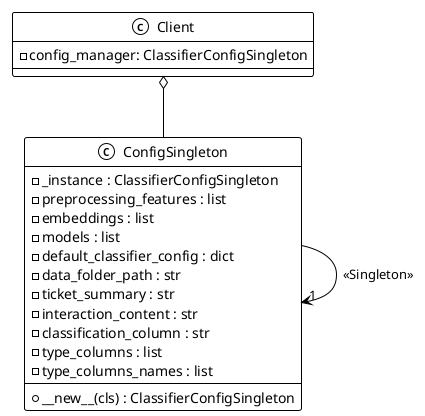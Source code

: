 @startuml
!theme mono

class ConfigSingleton {
    - _instance : ClassifierConfigSingleton
    - preprocessing_features : list
    - embeddings : list
    - models : list
    - default_classifier_config : dict
    - data_folder_path : str
    - ticket_summary : str
    - interaction_content : str
    - classification_column : str
    - type_columns : list
    - type_columns_names : list

    + __new__(cls) : ClassifierConfigSingleton
}


class Client {
    - config_manager: ClassifierConfigSingleton
}

Client o-- ConfigSingleton 
ConfigSingleton  --> "1" ConfigSingleton  : <<Singleton>>

@enduml